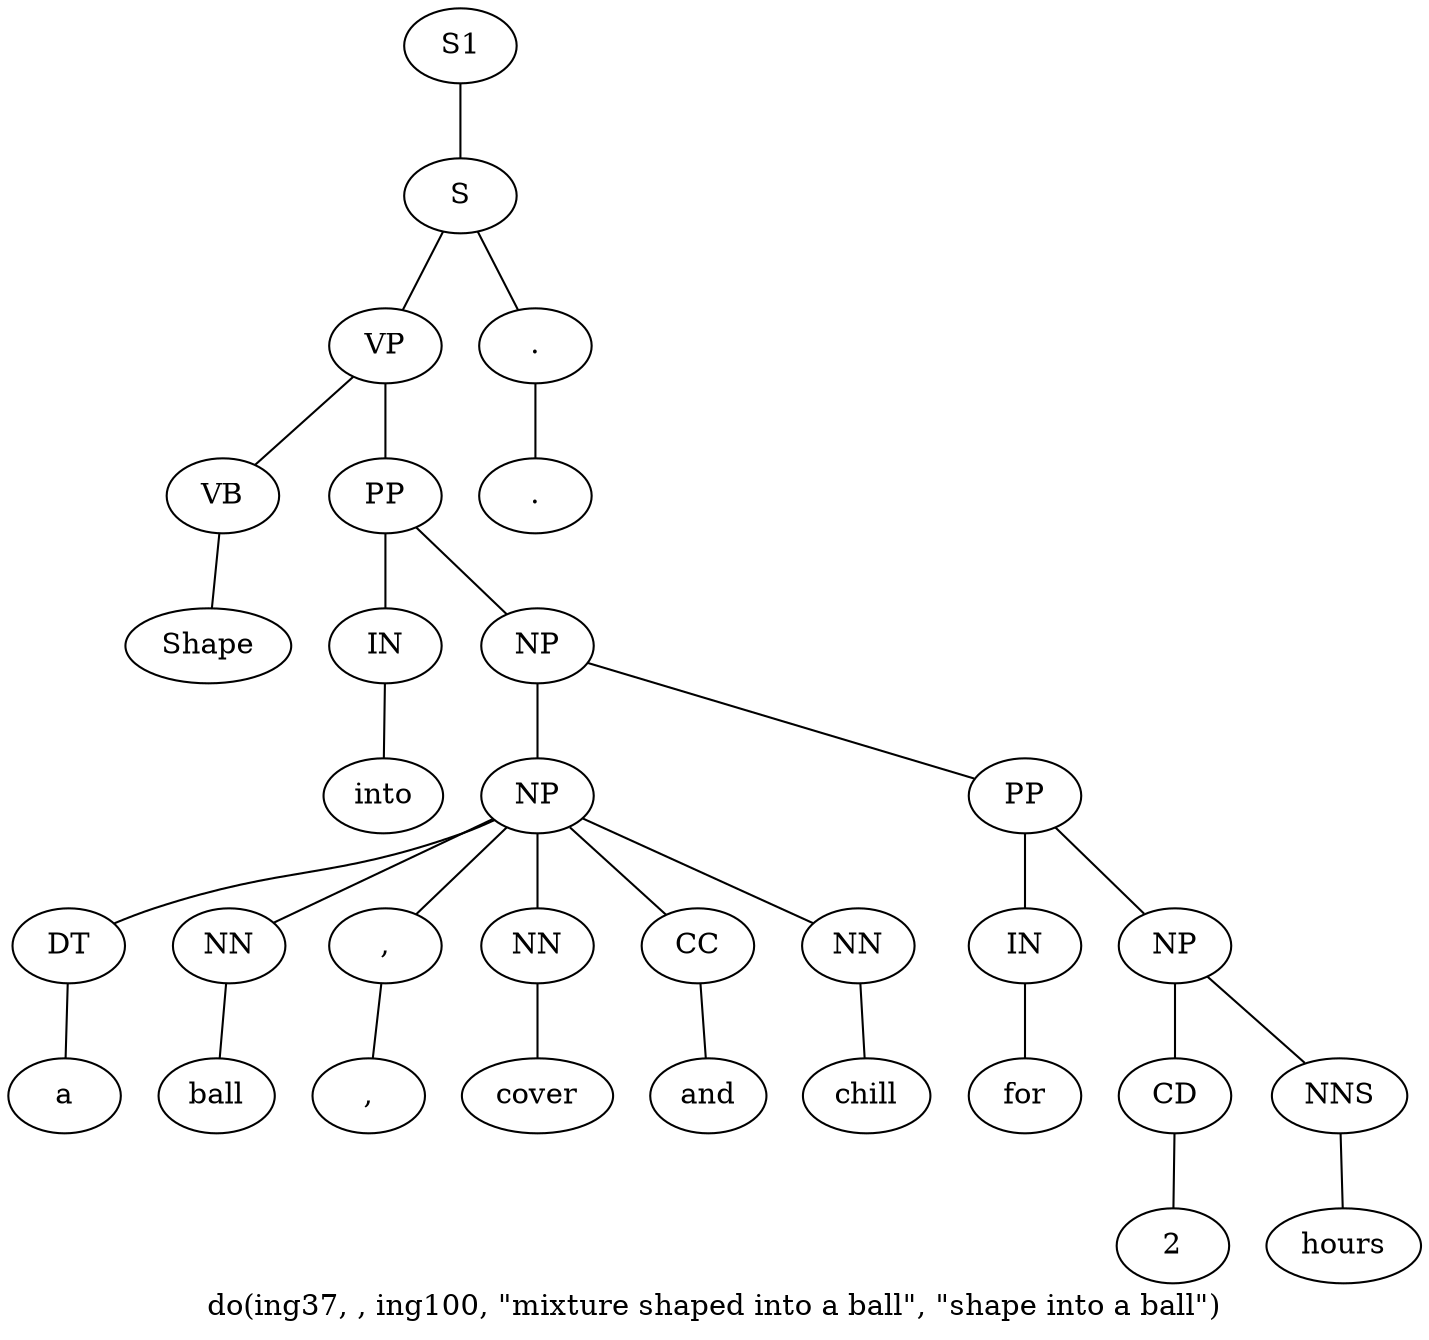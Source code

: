 graph SyntaxGraph {
	label = "do(ing37, , ing100, \"mixture shaped into a ball\", \"shape into a ball\")";
	Node0 [label="S1"];
	Node1 [label="S"];
	Node2 [label="VP"];
	Node3 [label="VB"];
	Node4 [label="Shape"];
	Node5 [label="PP"];
	Node6 [label="IN"];
	Node7 [label="into"];
	Node8 [label="NP"];
	Node9 [label="NP"];
	Node10 [label="DT"];
	Node11 [label="a"];
	Node12 [label="NN"];
	Node13 [label="ball"];
	Node14 [label=","];
	Node15 [label=","];
	Node16 [label="NN"];
	Node17 [label="cover"];
	Node18 [label="CC"];
	Node19 [label="and"];
	Node20 [label="NN"];
	Node21 [label="chill"];
	Node22 [label="PP"];
	Node23 [label="IN"];
	Node24 [label="for"];
	Node25 [label="NP"];
	Node26 [label="CD"];
	Node27 [label="2"];
	Node28 [label="NNS"];
	Node29 [label="hours"];
	Node30 [label="."];
	Node31 [label="."];

	Node0 -- Node1;
	Node1 -- Node2;
	Node1 -- Node30;
	Node2 -- Node3;
	Node2 -- Node5;
	Node3 -- Node4;
	Node5 -- Node6;
	Node5 -- Node8;
	Node6 -- Node7;
	Node8 -- Node9;
	Node8 -- Node22;
	Node9 -- Node10;
	Node9 -- Node12;
	Node9 -- Node14;
	Node9 -- Node16;
	Node9 -- Node18;
	Node9 -- Node20;
	Node10 -- Node11;
	Node12 -- Node13;
	Node14 -- Node15;
	Node16 -- Node17;
	Node18 -- Node19;
	Node20 -- Node21;
	Node22 -- Node23;
	Node22 -- Node25;
	Node23 -- Node24;
	Node25 -- Node26;
	Node25 -- Node28;
	Node26 -- Node27;
	Node28 -- Node29;
	Node30 -- Node31;
}